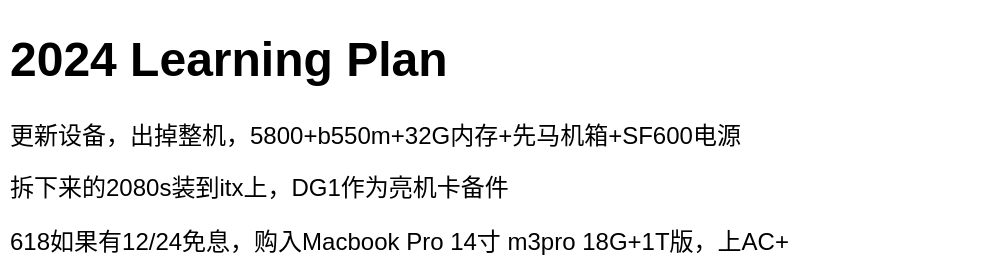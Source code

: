 <mxfile version="23.1.6" type="github">
  <diagram name="第 1 页" id="RBnLheTvENaF5wVA07fA">
    <mxGraphModel dx="1199" dy="799" grid="1" gridSize="10" guides="1" tooltips="1" connect="1" arrows="1" fold="1" page="1" pageScale="1" pageWidth="827" pageHeight="1169" math="0" shadow="0">
      <root>
        <mxCell id="0" />
        <mxCell id="1" parent="0" />
        <mxCell id="ZBSHkCWWrYKDmyR5L4s_-1" value="&lt;h1&gt;2024 Learning Plan&lt;/h1&gt;&lt;p&gt;更新设备，出掉整机，5800+b550m+32G内存+先马机箱+SF600电源&lt;/p&gt;&lt;p&gt;拆下来的2080s装到itx上，DG1作为亮机卡备件&lt;/p&gt;&lt;p&gt;618如果有12/24免息，购入Macbook Pro 14寸 m3pro 18G+1T版，上AC+&lt;/p&gt;" style="text;html=1;spacing=5;spacingTop=-20;whiteSpace=wrap;overflow=hidden;rounded=0;" vertex="1" parent="1">
          <mxGeometry x="110" y="60" width="490" height="120" as="geometry" />
        </mxCell>
      </root>
    </mxGraphModel>
  </diagram>
</mxfile>
